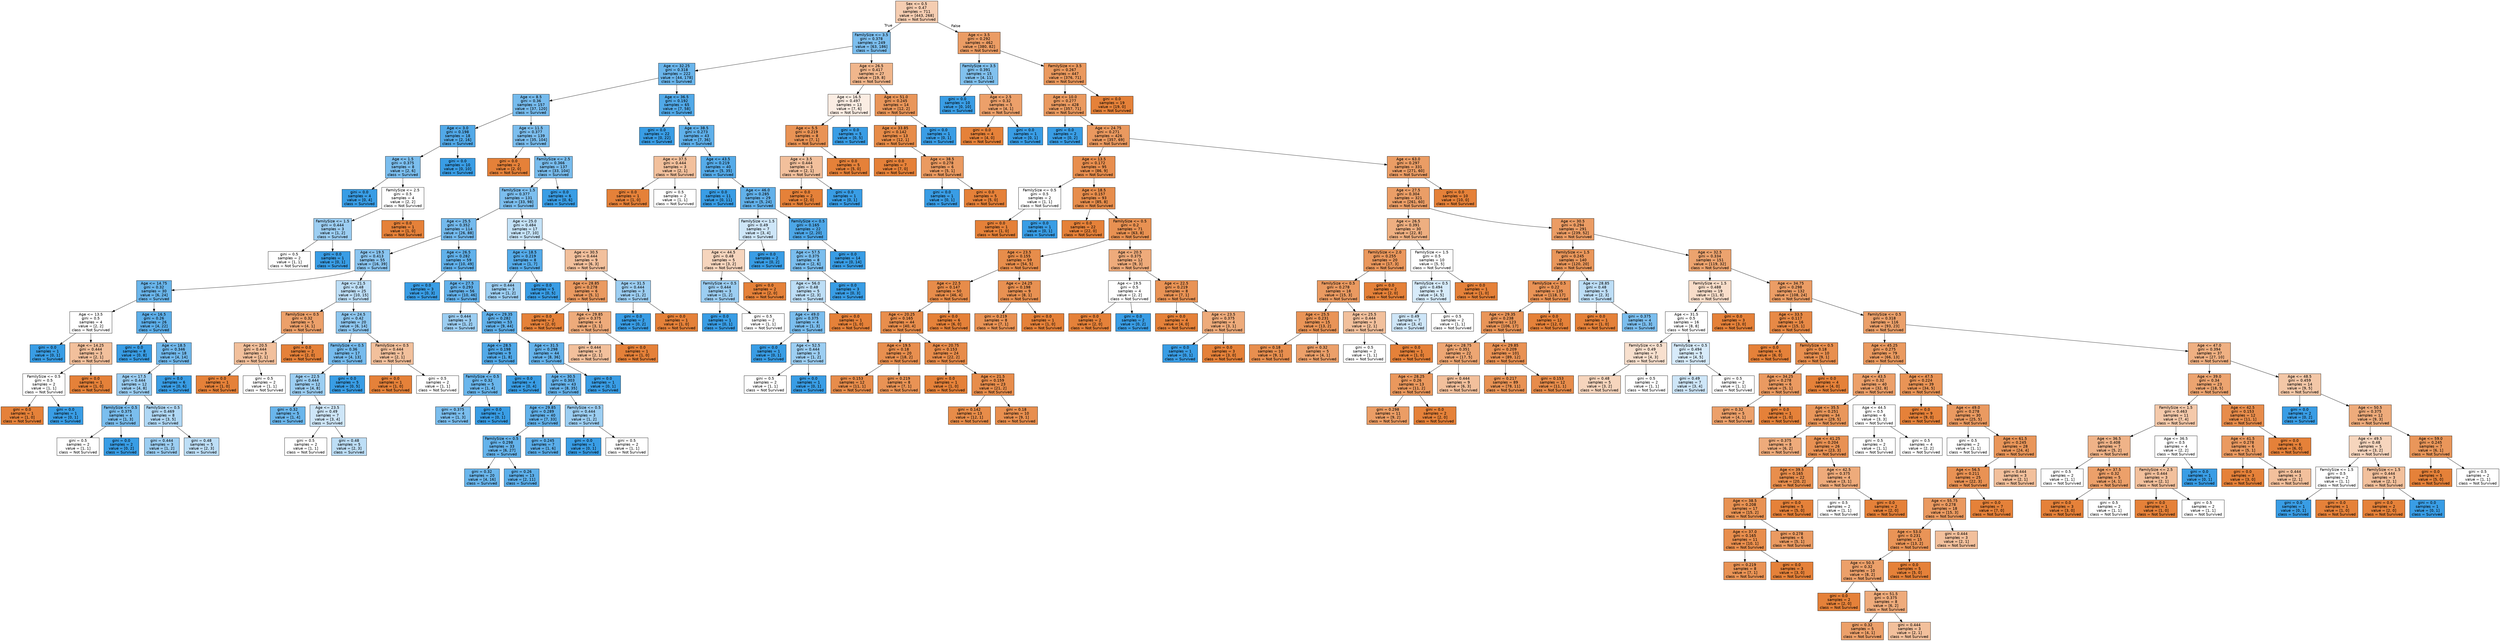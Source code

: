 digraph Tree {
node [shape=box, style="filled", color="black", fontname="helvetica"] ;
edge [fontname="helvetica"] ;
0 [label="Sex <= 0.5\ngini = 0.47\nsamples = 711\nvalue = [443, 268]\nclass = Not Survived", fillcolor="#f5cdb1"] ;
1 [label="FamilySize <= 3.5\ngini = 0.378\nsamples = 249\nvalue = [63, 186]\nclass = Survived", fillcolor="#7cbeee"] ;
0 -> 1 [labeldistance=2.5, labelangle=45, headlabel="True"] ;
2 [label="Age <= 32.25\ngini = 0.318\nsamples = 222\nvalue = [44, 178]\nclass = Survived", fillcolor="#6ab5eb"] ;
1 -> 2 ;
3 [label="Age <= 8.5\ngini = 0.36\nsamples = 157\nvalue = [37, 120]\nclass = Survived", fillcolor="#76bbed"] ;
2 -> 3 ;
4 [label="Age <= 3.0\ngini = 0.198\nsamples = 18\nvalue = [2, 16]\nclass = Survived", fillcolor="#52a9e8"] ;
3 -> 4 ;
5 [label="Age <= 1.5\ngini = 0.375\nsamples = 8\nvalue = [2, 6]\nclass = Survived", fillcolor="#7bbeee"] ;
4 -> 5 ;
6 [label="gini = 0.0\nsamples = 4\nvalue = [0, 4]\nclass = Survived", fillcolor="#399de5"] ;
5 -> 6 ;
7 [label="FamilySize <= 2.5\ngini = 0.5\nsamples = 4\nvalue = [2, 2]\nclass = Not Survived", fillcolor="#ffffff"] ;
5 -> 7 ;
8 [label="FamilySize <= 1.5\ngini = 0.444\nsamples = 3\nvalue = [1, 2]\nclass = Survived", fillcolor="#9ccef2"] ;
7 -> 8 ;
9 [label="gini = 0.5\nsamples = 2\nvalue = [1, 1]\nclass = Not Survived", fillcolor="#ffffff"] ;
8 -> 9 ;
10 [label="gini = 0.0\nsamples = 1\nvalue = [0, 1]\nclass = Survived", fillcolor="#399de5"] ;
8 -> 10 ;
11 [label="gini = 0.0\nsamples = 1\nvalue = [1, 0]\nclass = Not Survived", fillcolor="#e58139"] ;
7 -> 11 ;
12 [label="gini = 0.0\nsamples = 10\nvalue = [0, 10]\nclass = Survived", fillcolor="#399de5"] ;
4 -> 12 ;
13 [label="Age <= 11.5\ngini = 0.377\nsamples = 139\nvalue = [35, 104]\nclass = Survived", fillcolor="#7cbeee"] ;
3 -> 13 ;
14 [label="gini = 0.0\nsamples = 2\nvalue = [2, 0]\nclass = Not Survived", fillcolor="#e58139"] ;
13 -> 14 ;
15 [label="FamilySize <= 2.5\ngini = 0.366\nsamples = 137\nvalue = [33, 104]\nclass = Survived", fillcolor="#78bced"] ;
13 -> 15 ;
16 [label="FamilySize <= 1.5\ngini = 0.377\nsamples = 131\nvalue = [33, 98]\nclass = Survived", fillcolor="#7cbeee"] ;
15 -> 16 ;
17 [label="Age <= 25.5\ngini = 0.352\nsamples = 114\nvalue = [26, 88]\nclass = Survived", fillcolor="#74baed"] ;
16 -> 17 ;
18 [label="Age <= 19.5\ngini = 0.413\nsamples = 55\nvalue = [16, 39]\nclass = Survived", fillcolor="#8ac5f0"] ;
17 -> 18 ;
19 [label="Age <= 14.75\ngini = 0.32\nsamples = 30\nvalue = [6, 24]\nclass = Survived", fillcolor="#6ab6ec"] ;
18 -> 19 ;
20 [label="Age <= 13.5\ngini = 0.5\nsamples = 4\nvalue = [2, 2]\nclass = Not Survived", fillcolor="#ffffff"] ;
19 -> 20 ;
21 [label="gini = 0.0\nsamples = 1\nvalue = [0, 1]\nclass = Survived", fillcolor="#399de5"] ;
20 -> 21 ;
22 [label="Age <= 14.25\ngini = 0.444\nsamples = 3\nvalue = [2, 1]\nclass = Not Survived", fillcolor="#f2c09c"] ;
20 -> 22 ;
23 [label="FamilySize <= 0.5\ngini = 0.5\nsamples = 2\nvalue = [1, 1]\nclass = Not Survived", fillcolor="#ffffff"] ;
22 -> 23 ;
24 [label="gini = 0.0\nsamples = 1\nvalue = [1, 0]\nclass = Not Survived", fillcolor="#e58139"] ;
23 -> 24 ;
25 [label="gini = 0.0\nsamples = 1\nvalue = [0, 1]\nclass = Survived", fillcolor="#399de5"] ;
23 -> 25 ;
26 [label="gini = 0.0\nsamples = 1\nvalue = [1, 0]\nclass = Not Survived", fillcolor="#e58139"] ;
22 -> 26 ;
27 [label="Age <= 16.5\ngini = 0.26\nsamples = 26\nvalue = [4, 22]\nclass = Survived", fillcolor="#5dafea"] ;
19 -> 27 ;
28 [label="gini = 0.0\nsamples = 8\nvalue = [0, 8]\nclass = Survived", fillcolor="#399de5"] ;
27 -> 28 ;
29 [label="Age <= 18.5\ngini = 0.346\nsamples = 18\nvalue = [4, 14]\nclass = Survived", fillcolor="#72b9ec"] ;
27 -> 29 ;
30 [label="Age <= 17.5\ngini = 0.444\nsamples = 12\nvalue = [4, 8]\nclass = Survived", fillcolor="#9ccef2"] ;
29 -> 30 ;
31 [label="FamilySize <= 0.5\ngini = 0.375\nsamples = 4\nvalue = [1, 3]\nclass = Survived", fillcolor="#7bbeee"] ;
30 -> 31 ;
32 [label="gini = 0.5\nsamples = 2\nvalue = [1, 1]\nclass = Not Survived", fillcolor="#ffffff"] ;
31 -> 32 ;
33 [label="gini = 0.0\nsamples = 2\nvalue = [0, 2]\nclass = Survived", fillcolor="#399de5"] ;
31 -> 33 ;
34 [label="FamilySize <= 0.5\ngini = 0.469\nsamples = 8\nvalue = [3, 5]\nclass = Survived", fillcolor="#b0d8f5"] ;
30 -> 34 ;
35 [label="gini = 0.444\nsamples = 3\nvalue = [1, 2]\nclass = Survived", fillcolor="#9ccef2"] ;
34 -> 35 ;
36 [label="gini = 0.48\nsamples = 5\nvalue = [2, 3]\nclass = Survived", fillcolor="#bddef6"] ;
34 -> 36 ;
37 [label="gini = 0.0\nsamples = 6\nvalue = [0, 6]\nclass = Survived", fillcolor="#399de5"] ;
29 -> 37 ;
38 [label="Age <= 21.5\ngini = 0.48\nsamples = 25\nvalue = [10, 15]\nclass = Survived", fillcolor="#bddef6"] ;
18 -> 38 ;
39 [label="FamilySize <= 0.5\ngini = 0.32\nsamples = 5\nvalue = [4, 1]\nclass = Not Survived", fillcolor="#eca06a"] ;
38 -> 39 ;
40 [label="Age <= 20.5\ngini = 0.444\nsamples = 3\nvalue = [2, 1]\nclass = Not Survived", fillcolor="#f2c09c"] ;
39 -> 40 ;
41 [label="gini = 0.0\nsamples = 1\nvalue = [1, 0]\nclass = Not Survived", fillcolor="#e58139"] ;
40 -> 41 ;
42 [label="gini = 0.5\nsamples = 2\nvalue = [1, 1]\nclass = Not Survived", fillcolor="#ffffff"] ;
40 -> 42 ;
43 [label="gini = 0.0\nsamples = 2\nvalue = [2, 0]\nclass = Not Survived", fillcolor="#e58139"] ;
39 -> 43 ;
44 [label="Age <= 24.5\ngini = 0.42\nsamples = 20\nvalue = [6, 14]\nclass = Survived", fillcolor="#8ec7f0"] ;
38 -> 44 ;
45 [label="FamilySize <= 0.5\ngini = 0.36\nsamples = 17\nvalue = [4, 13]\nclass = Survived", fillcolor="#76bbed"] ;
44 -> 45 ;
46 [label="Age <= 22.5\ngini = 0.444\nsamples = 12\nvalue = [4, 8]\nclass = Survived", fillcolor="#9ccef2"] ;
45 -> 46 ;
47 [label="gini = 0.32\nsamples = 5\nvalue = [1, 4]\nclass = Survived", fillcolor="#6ab6ec"] ;
46 -> 47 ;
48 [label="Age <= 23.5\ngini = 0.49\nsamples = 7\nvalue = [3, 4]\nclass = Survived", fillcolor="#cee6f8"] ;
46 -> 48 ;
49 [label="gini = 0.5\nsamples = 2\nvalue = [1, 1]\nclass = Not Survived", fillcolor="#ffffff"] ;
48 -> 49 ;
50 [label="gini = 0.48\nsamples = 5\nvalue = [2, 3]\nclass = Survived", fillcolor="#bddef6"] ;
48 -> 50 ;
51 [label="gini = 0.0\nsamples = 5\nvalue = [0, 5]\nclass = Survived", fillcolor="#399de5"] ;
45 -> 51 ;
52 [label="FamilySize <= 0.5\ngini = 0.444\nsamples = 3\nvalue = [2, 1]\nclass = Not Survived", fillcolor="#f2c09c"] ;
44 -> 52 ;
53 [label="gini = 0.0\nsamples = 1\nvalue = [1, 0]\nclass = Not Survived", fillcolor="#e58139"] ;
52 -> 53 ;
54 [label="gini = 0.5\nsamples = 2\nvalue = [1, 1]\nclass = Not Survived", fillcolor="#ffffff"] ;
52 -> 54 ;
55 [label="Age <= 26.5\ngini = 0.282\nsamples = 59\nvalue = [10, 49]\nclass = Survived", fillcolor="#61b1ea"] ;
17 -> 55 ;
56 [label="gini = 0.0\nsamples = 3\nvalue = [0, 3]\nclass = Survived", fillcolor="#399de5"] ;
55 -> 56 ;
57 [label="Age <= 27.5\ngini = 0.293\nsamples = 56\nvalue = [10, 46]\nclass = Survived", fillcolor="#64b2eb"] ;
55 -> 57 ;
58 [label="gini = 0.444\nsamples = 3\nvalue = [1, 2]\nclass = Survived", fillcolor="#9ccef2"] ;
57 -> 58 ;
59 [label="Age <= 29.35\ngini = 0.282\nsamples = 53\nvalue = [9, 44]\nclass = Survived", fillcolor="#61b1ea"] ;
57 -> 59 ;
60 [label="Age <= 28.5\ngini = 0.198\nsamples = 9\nvalue = [1, 8]\nclass = Survived", fillcolor="#52a9e8"] ;
59 -> 60 ;
61 [label="FamilySize <= 0.5\ngini = 0.32\nsamples = 5\nvalue = [1, 4]\nclass = Survived", fillcolor="#6ab6ec"] ;
60 -> 61 ;
62 [label="gini = 0.375\nsamples = 4\nvalue = [1, 3]\nclass = Survived", fillcolor="#7bbeee"] ;
61 -> 62 ;
63 [label="gini = 0.0\nsamples = 1\nvalue = [0, 1]\nclass = Survived", fillcolor="#399de5"] ;
61 -> 63 ;
64 [label="gini = 0.0\nsamples = 4\nvalue = [0, 4]\nclass = Survived", fillcolor="#399de5"] ;
60 -> 64 ;
65 [label="Age <= 31.5\ngini = 0.298\nsamples = 44\nvalue = [8, 36]\nclass = Survived", fillcolor="#65b3eb"] ;
59 -> 65 ;
66 [label="Age <= 30.5\ngini = 0.303\nsamples = 43\nvalue = [8, 35]\nclass = Survived", fillcolor="#66b3eb"] ;
65 -> 66 ;
67 [label="Age <= 29.85\ngini = 0.289\nsamples = 40\nvalue = [7, 33]\nclass = Survived", fillcolor="#63b2eb"] ;
66 -> 67 ;
68 [label="FamilySize <= 0.5\ngini = 0.298\nsamples = 33\nvalue = [6, 27]\nclass = Survived", fillcolor="#65b3eb"] ;
67 -> 68 ;
69 [label="gini = 0.32\nsamples = 20\nvalue = [4, 16]\nclass = Survived", fillcolor="#6ab6ec"] ;
68 -> 69 ;
70 [label="gini = 0.26\nsamples = 13\nvalue = [2, 11]\nclass = Survived", fillcolor="#5dafea"] ;
68 -> 70 ;
71 [label="gini = 0.245\nsamples = 7\nvalue = [1, 6]\nclass = Survived", fillcolor="#5aade9"] ;
67 -> 71 ;
72 [label="FamilySize <= 0.5\ngini = 0.444\nsamples = 3\nvalue = [1, 2]\nclass = Survived", fillcolor="#9ccef2"] ;
66 -> 72 ;
73 [label="gini = 0.0\nsamples = 1\nvalue = [0, 1]\nclass = Survived", fillcolor="#399de5"] ;
72 -> 73 ;
74 [label="gini = 0.5\nsamples = 2\nvalue = [1, 1]\nclass = Not Survived", fillcolor="#ffffff"] ;
72 -> 74 ;
75 [label="gini = 0.0\nsamples = 1\nvalue = [0, 1]\nclass = Survived", fillcolor="#399de5"] ;
65 -> 75 ;
76 [label="Age <= 25.0\ngini = 0.484\nsamples = 17\nvalue = [7, 10]\nclass = Survived", fillcolor="#c4e2f7"] ;
16 -> 76 ;
77 [label="Age <= 18.5\ngini = 0.219\nsamples = 8\nvalue = [1, 7]\nclass = Survived", fillcolor="#55abe9"] ;
76 -> 77 ;
78 [label="gini = 0.444\nsamples = 3\nvalue = [1, 2]\nclass = Survived", fillcolor="#9ccef2"] ;
77 -> 78 ;
79 [label="gini = 0.0\nsamples = 5\nvalue = [0, 5]\nclass = Survived", fillcolor="#399de5"] ;
77 -> 79 ;
80 [label="Age <= 30.5\ngini = 0.444\nsamples = 9\nvalue = [6, 3]\nclass = Not Survived", fillcolor="#f2c09c"] ;
76 -> 80 ;
81 [label="Age <= 28.85\ngini = 0.278\nsamples = 6\nvalue = [5, 1]\nclass = Not Survived", fillcolor="#ea9a61"] ;
80 -> 81 ;
82 [label="gini = 0.0\nsamples = 2\nvalue = [2, 0]\nclass = Not Survived", fillcolor="#e58139"] ;
81 -> 82 ;
83 [label="Age <= 29.85\ngini = 0.375\nsamples = 4\nvalue = [3, 1]\nclass = Not Survived", fillcolor="#eeab7b"] ;
81 -> 83 ;
84 [label="gini = 0.444\nsamples = 3\nvalue = [2, 1]\nclass = Not Survived", fillcolor="#f2c09c"] ;
83 -> 84 ;
85 [label="gini = 0.0\nsamples = 1\nvalue = [1, 0]\nclass = Not Survived", fillcolor="#e58139"] ;
83 -> 85 ;
86 [label="Age <= 31.5\ngini = 0.444\nsamples = 3\nvalue = [1, 2]\nclass = Survived", fillcolor="#9ccef2"] ;
80 -> 86 ;
87 [label="gini = 0.0\nsamples = 2\nvalue = [0, 2]\nclass = Survived", fillcolor="#399de5"] ;
86 -> 87 ;
88 [label="gini = 0.0\nsamples = 1\nvalue = [1, 0]\nclass = Not Survived", fillcolor="#e58139"] ;
86 -> 88 ;
89 [label="gini = 0.0\nsamples = 6\nvalue = [0, 6]\nclass = Survived", fillcolor="#399de5"] ;
15 -> 89 ;
90 [label="Age <= 36.5\ngini = 0.192\nsamples = 65\nvalue = [7, 58]\nclass = Survived", fillcolor="#51a9e8"] ;
2 -> 90 ;
91 [label="gini = 0.0\nsamples = 22\nvalue = [0, 22]\nclass = Survived", fillcolor="#399de5"] ;
90 -> 91 ;
92 [label="Age <= 38.5\ngini = 0.273\nsamples = 43\nvalue = [7, 36]\nclass = Survived", fillcolor="#5fb0ea"] ;
90 -> 92 ;
93 [label="Age <= 37.5\ngini = 0.444\nsamples = 3\nvalue = [2, 1]\nclass = Not Survived", fillcolor="#f2c09c"] ;
92 -> 93 ;
94 [label="gini = 0.0\nsamples = 1\nvalue = [1, 0]\nclass = Not Survived", fillcolor="#e58139"] ;
93 -> 94 ;
95 [label="gini = 0.5\nsamples = 2\nvalue = [1, 1]\nclass = Not Survived", fillcolor="#ffffff"] ;
93 -> 95 ;
96 [label="Age <= 43.5\ngini = 0.219\nsamples = 40\nvalue = [5, 35]\nclass = Survived", fillcolor="#55abe9"] ;
92 -> 96 ;
97 [label="gini = 0.0\nsamples = 11\nvalue = [0, 11]\nclass = Survived", fillcolor="#399de5"] ;
96 -> 97 ;
98 [label="Age <= 46.0\ngini = 0.285\nsamples = 29\nvalue = [5, 24]\nclass = Survived", fillcolor="#62b1ea"] ;
96 -> 98 ;
99 [label="FamilySize <= 1.5\ngini = 0.49\nsamples = 7\nvalue = [3, 4]\nclass = Survived", fillcolor="#cee6f8"] ;
98 -> 99 ;
100 [label="Age <= 44.5\ngini = 0.48\nsamples = 5\nvalue = [3, 2]\nclass = Not Survived", fillcolor="#f6d5bd"] ;
99 -> 100 ;
101 [label="FamilySize <= 0.5\ngini = 0.444\nsamples = 3\nvalue = [1, 2]\nclass = Survived", fillcolor="#9ccef2"] ;
100 -> 101 ;
102 [label="gini = 0.0\nsamples = 1\nvalue = [0, 1]\nclass = Survived", fillcolor="#399de5"] ;
101 -> 102 ;
103 [label="gini = 0.5\nsamples = 2\nvalue = [1, 1]\nclass = Not Survived", fillcolor="#ffffff"] ;
101 -> 103 ;
104 [label="gini = 0.0\nsamples = 2\nvalue = [2, 0]\nclass = Not Survived", fillcolor="#e58139"] ;
100 -> 104 ;
105 [label="gini = 0.0\nsamples = 2\nvalue = [0, 2]\nclass = Survived", fillcolor="#399de5"] ;
99 -> 105 ;
106 [label="FamilySize <= 0.5\ngini = 0.165\nsamples = 22\nvalue = [2, 20]\nclass = Survived", fillcolor="#4da7e8"] ;
98 -> 106 ;
107 [label="Age <= 57.5\ngini = 0.375\nsamples = 8\nvalue = [2, 6]\nclass = Survived", fillcolor="#7bbeee"] ;
106 -> 107 ;
108 [label="Age <= 56.0\ngini = 0.48\nsamples = 5\nvalue = [2, 3]\nclass = Survived", fillcolor="#bddef6"] ;
107 -> 108 ;
109 [label="Age <= 49.0\ngini = 0.375\nsamples = 4\nvalue = [1, 3]\nclass = Survived", fillcolor="#7bbeee"] ;
108 -> 109 ;
110 [label="gini = 0.0\nsamples = 1\nvalue = [0, 1]\nclass = Survived", fillcolor="#399de5"] ;
109 -> 110 ;
111 [label="Age <= 52.5\ngini = 0.444\nsamples = 3\nvalue = [1, 2]\nclass = Survived", fillcolor="#9ccef2"] ;
109 -> 111 ;
112 [label="gini = 0.5\nsamples = 2\nvalue = [1, 1]\nclass = Not Survived", fillcolor="#ffffff"] ;
111 -> 112 ;
113 [label="gini = 0.0\nsamples = 1\nvalue = [0, 1]\nclass = Survived", fillcolor="#399de5"] ;
111 -> 113 ;
114 [label="gini = 0.0\nsamples = 1\nvalue = [1, 0]\nclass = Not Survived", fillcolor="#e58139"] ;
108 -> 114 ;
115 [label="gini = 0.0\nsamples = 3\nvalue = [0, 3]\nclass = Survived", fillcolor="#399de5"] ;
107 -> 115 ;
116 [label="gini = 0.0\nsamples = 14\nvalue = [0, 14]\nclass = Survived", fillcolor="#399de5"] ;
106 -> 116 ;
117 [label="Age <= 26.5\ngini = 0.417\nsamples = 27\nvalue = [19, 8]\nclass = Not Survived", fillcolor="#f0b68c"] ;
1 -> 117 ;
118 [label="Age <= 16.5\ngini = 0.497\nsamples = 13\nvalue = [7, 6]\nclass = Not Survived", fillcolor="#fbede3"] ;
117 -> 118 ;
119 [label="Age <= 5.5\ngini = 0.219\nsamples = 8\nvalue = [7, 1]\nclass = Not Survived", fillcolor="#e99355"] ;
118 -> 119 ;
120 [label="Age <= 3.5\ngini = 0.444\nsamples = 3\nvalue = [2, 1]\nclass = Not Survived", fillcolor="#f2c09c"] ;
119 -> 120 ;
121 [label="gini = 0.0\nsamples = 2\nvalue = [2, 0]\nclass = Not Survived", fillcolor="#e58139"] ;
120 -> 121 ;
122 [label="gini = 0.0\nsamples = 1\nvalue = [0, 1]\nclass = Survived", fillcolor="#399de5"] ;
120 -> 122 ;
123 [label="gini = 0.0\nsamples = 5\nvalue = [5, 0]\nclass = Not Survived", fillcolor="#e58139"] ;
119 -> 123 ;
124 [label="gini = 0.0\nsamples = 5\nvalue = [0, 5]\nclass = Survived", fillcolor="#399de5"] ;
118 -> 124 ;
125 [label="Age <= 51.0\ngini = 0.245\nsamples = 14\nvalue = [12, 2]\nclass = Not Survived", fillcolor="#e9965a"] ;
117 -> 125 ;
126 [label="Age <= 33.85\ngini = 0.142\nsamples = 13\nvalue = [12, 1]\nclass = Not Survived", fillcolor="#e78c49"] ;
125 -> 126 ;
127 [label="gini = 0.0\nsamples = 7\nvalue = [7, 0]\nclass = Not Survived", fillcolor="#e58139"] ;
126 -> 127 ;
128 [label="Age <= 38.5\ngini = 0.278\nsamples = 6\nvalue = [5, 1]\nclass = Not Survived", fillcolor="#ea9a61"] ;
126 -> 128 ;
129 [label="gini = 0.0\nsamples = 1\nvalue = [0, 1]\nclass = Survived", fillcolor="#399de5"] ;
128 -> 129 ;
130 [label="gini = 0.0\nsamples = 5\nvalue = [5, 0]\nclass = Not Survived", fillcolor="#e58139"] ;
128 -> 130 ;
131 [label="gini = 0.0\nsamples = 1\nvalue = [0, 1]\nclass = Survived", fillcolor="#399de5"] ;
125 -> 131 ;
132 [label="Age <= 3.5\ngini = 0.292\nsamples = 462\nvalue = [380, 82]\nclass = Not Survived", fillcolor="#eb9c64"] ;
0 -> 132 [labeldistance=2.5, labelangle=-45, headlabel="False"] ;
133 [label="FamilySize <= 3.5\ngini = 0.391\nsamples = 15\nvalue = [4, 11]\nclass = Survived", fillcolor="#81c1ee"] ;
132 -> 133 ;
134 [label="gini = 0.0\nsamples = 10\nvalue = [0, 10]\nclass = Survived", fillcolor="#399de5"] ;
133 -> 134 ;
135 [label="Age <= 2.5\ngini = 0.32\nsamples = 5\nvalue = [4, 1]\nclass = Not Survived", fillcolor="#eca06a"] ;
133 -> 135 ;
136 [label="gini = 0.0\nsamples = 4\nvalue = [4, 0]\nclass = Not Survived", fillcolor="#e58139"] ;
135 -> 136 ;
137 [label="gini = 0.0\nsamples = 1\nvalue = [0, 1]\nclass = Survived", fillcolor="#399de5"] ;
135 -> 137 ;
138 [label="FamilySize <= 3.5\ngini = 0.267\nsamples = 447\nvalue = [376, 71]\nclass = Not Survived", fillcolor="#ea995e"] ;
132 -> 138 ;
139 [label="Age <= 10.0\ngini = 0.277\nsamples = 428\nvalue = [357, 71]\nclass = Not Survived", fillcolor="#ea9a60"] ;
138 -> 139 ;
140 [label="gini = 0.0\nsamples = 2\nvalue = [0, 2]\nclass = Survived", fillcolor="#399de5"] ;
139 -> 140 ;
141 [label="Age <= 24.75\ngini = 0.271\nsamples = 426\nvalue = [357, 69]\nclass = Not Survived", fillcolor="#ea995f"] ;
139 -> 141 ;
142 [label="Age <= 13.5\ngini = 0.172\nsamples = 95\nvalue = [86, 9]\nclass = Not Survived", fillcolor="#e88e4e"] ;
141 -> 142 ;
143 [label="FamilySize <= 0.5\ngini = 0.5\nsamples = 2\nvalue = [1, 1]\nclass = Not Survived", fillcolor="#ffffff"] ;
142 -> 143 ;
144 [label="gini = 0.0\nsamples = 1\nvalue = [1, 0]\nclass = Not Survived", fillcolor="#e58139"] ;
143 -> 144 ;
145 [label="gini = 0.0\nsamples = 1\nvalue = [0, 1]\nclass = Survived", fillcolor="#399de5"] ;
143 -> 145 ;
146 [label="Age <= 18.5\ngini = 0.157\nsamples = 93\nvalue = [85, 8]\nclass = Not Survived", fillcolor="#e78d4c"] ;
142 -> 146 ;
147 [label="gini = 0.0\nsamples = 22\nvalue = [22, 0]\nclass = Not Survived", fillcolor="#e58139"] ;
146 -> 147 ;
148 [label="FamilySize <= 0.5\ngini = 0.2\nsamples = 71\nvalue = [63, 8]\nclass = Not Survived", fillcolor="#e89152"] ;
146 -> 148 ;
149 [label="Age <= 23.5\ngini = 0.155\nsamples = 59\nvalue = [54, 5]\nclass = Not Survived", fillcolor="#e78d4b"] ;
148 -> 149 ;
150 [label="Age <= 22.5\ngini = 0.147\nsamples = 50\nvalue = [46, 4]\nclass = Not Survived", fillcolor="#e78c4a"] ;
149 -> 150 ;
151 [label="Age <= 20.25\ngini = 0.165\nsamples = 44\nvalue = [40, 4]\nclass = Not Survived", fillcolor="#e88e4d"] ;
150 -> 151 ;
152 [label="Age <= 19.5\ngini = 0.18\nsamples = 20\nvalue = [18, 2]\nclass = Not Survived", fillcolor="#e88f4f"] ;
151 -> 152 ;
153 [label="gini = 0.153\nsamples = 12\nvalue = [11, 1]\nclass = Not Survived", fillcolor="#e78c4b"] ;
152 -> 153 ;
154 [label="gini = 0.219\nsamples = 8\nvalue = [7, 1]\nclass = Not Survived", fillcolor="#e99355"] ;
152 -> 154 ;
155 [label="Age <= 20.75\ngini = 0.153\nsamples = 24\nvalue = [22, 2]\nclass = Not Survived", fillcolor="#e78c4b"] ;
151 -> 155 ;
156 [label="gini = 0.0\nsamples = 1\nvalue = [1, 0]\nclass = Not Survived", fillcolor="#e58139"] ;
155 -> 156 ;
157 [label="Age <= 21.5\ngini = 0.159\nsamples = 23\nvalue = [21, 2]\nclass = Not Survived", fillcolor="#e78d4c"] ;
155 -> 157 ;
158 [label="gini = 0.142\nsamples = 13\nvalue = [12, 1]\nclass = Not Survived", fillcolor="#e78c49"] ;
157 -> 158 ;
159 [label="gini = 0.18\nsamples = 10\nvalue = [9, 1]\nclass = Not Survived", fillcolor="#e88f4f"] ;
157 -> 159 ;
160 [label="gini = 0.0\nsamples = 6\nvalue = [6, 0]\nclass = Not Survived", fillcolor="#e58139"] ;
150 -> 160 ;
161 [label="Age <= 24.25\ngini = 0.198\nsamples = 9\nvalue = [8, 1]\nclass = Not Survived", fillcolor="#e89152"] ;
149 -> 161 ;
162 [label="gini = 0.219\nsamples = 8\nvalue = [7, 1]\nclass = Not Survived", fillcolor="#e99355"] ;
161 -> 162 ;
163 [label="gini = 0.0\nsamples = 1\nvalue = [1, 0]\nclass = Not Survived", fillcolor="#e58139"] ;
161 -> 163 ;
164 [label="Age <= 20.5\ngini = 0.375\nsamples = 12\nvalue = [9, 3]\nclass = Not Survived", fillcolor="#eeab7b"] ;
148 -> 164 ;
165 [label="Age <= 19.5\ngini = 0.5\nsamples = 4\nvalue = [2, 2]\nclass = Not Survived", fillcolor="#ffffff"] ;
164 -> 165 ;
166 [label="gini = 0.0\nsamples = 2\nvalue = [2, 0]\nclass = Not Survived", fillcolor="#e58139"] ;
165 -> 166 ;
167 [label="gini = 0.0\nsamples = 2\nvalue = [0, 2]\nclass = Survived", fillcolor="#399de5"] ;
165 -> 167 ;
168 [label="Age <= 22.5\ngini = 0.219\nsamples = 8\nvalue = [7, 1]\nclass = Not Survived", fillcolor="#e99355"] ;
164 -> 168 ;
169 [label="gini = 0.0\nsamples = 4\nvalue = [4, 0]\nclass = Not Survived", fillcolor="#e58139"] ;
168 -> 169 ;
170 [label="Age <= 23.5\ngini = 0.375\nsamples = 4\nvalue = [3, 1]\nclass = Not Survived", fillcolor="#eeab7b"] ;
168 -> 170 ;
171 [label="gini = 0.0\nsamples = 1\nvalue = [0, 1]\nclass = Survived", fillcolor="#399de5"] ;
170 -> 171 ;
172 [label="gini = 0.0\nsamples = 3\nvalue = [3, 0]\nclass = Not Survived", fillcolor="#e58139"] ;
170 -> 172 ;
173 [label="Age <= 63.0\ngini = 0.297\nsamples = 331\nvalue = [271, 60]\nclass = Not Survived", fillcolor="#eb9d65"] ;
141 -> 173 ;
174 [label="Age <= 27.5\ngini = 0.304\nsamples = 321\nvalue = [261, 60]\nclass = Not Survived", fillcolor="#eb9e67"] ;
173 -> 174 ;
175 [label="Age <= 26.5\ngini = 0.391\nsamples = 30\nvalue = [22, 8]\nclass = Not Survived", fillcolor="#eeaf81"] ;
174 -> 175 ;
176 [label="FamilySize <= 2.0\ngini = 0.255\nsamples = 20\nvalue = [17, 3]\nclass = Not Survived", fillcolor="#ea975c"] ;
175 -> 176 ;
177 [label="FamilySize <= 0.5\ngini = 0.278\nsamples = 18\nvalue = [15, 3]\nclass = Not Survived", fillcolor="#ea9a61"] ;
176 -> 177 ;
178 [label="Age <= 25.5\ngini = 0.231\nsamples = 15\nvalue = [13, 2]\nclass = Not Survived", fillcolor="#e99457"] ;
177 -> 178 ;
179 [label="gini = 0.18\nsamples = 10\nvalue = [9, 1]\nclass = Not Survived", fillcolor="#e88f4f"] ;
178 -> 179 ;
180 [label="gini = 0.32\nsamples = 5\nvalue = [4, 1]\nclass = Not Survived", fillcolor="#eca06a"] ;
178 -> 180 ;
181 [label="Age <= 25.5\ngini = 0.444\nsamples = 3\nvalue = [2, 1]\nclass = Not Survived", fillcolor="#f2c09c"] ;
177 -> 181 ;
182 [label="gini = 0.5\nsamples = 2\nvalue = [1, 1]\nclass = Not Survived", fillcolor="#ffffff"] ;
181 -> 182 ;
183 [label="gini = 0.0\nsamples = 1\nvalue = [1, 0]\nclass = Not Survived", fillcolor="#e58139"] ;
181 -> 183 ;
184 [label="gini = 0.0\nsamples = 2\nvalue = [2, 0]\nclass = Not Survived", fillcolor="#e58139"] ;
176 -> 184 ;
185 [label="FamilySize <= 1.5\ngini = 0.5\nsamples = 10\nvalue = [5, 5]\nclass = Not Survived", fillcolor="#ffffff"] ;
175 -> 185 ;
186 [label="FamilySize <= 0.5\ngini = 0.494\nsamples = 9\nvalue = [4, 5]\nclass = Survived", fillcolor="#d7ebfa"] ;
185 -> 186 ;
187 [label="gini = 0.49\nsamples = 7\nvalue = [3, 4]\nclass = Survived", fillcolor="#cee6f8"] ;
186 -> 187 ;
188 [label="gini = 0.5\nsamples = 2\nvalue = [1, 1]\nclass = Not Survived", fillcolor="#ffffff"] ;
186 -> 188 ;
189 [label="gini = 0.0\nsamples = 1\nvalue = [1, 0]\nclass = Not Survived", fillcolor="#e58139"] ;
185 -> 189 ;
190 [label="Age <= 30.5\ngini = 0.294\nsamples = 291\nvalue = [239, 52]\nclass = Not Survived", fillcolor="#eb9c64"] ;
174 -> 190 ;
191 [label="FamilySize <= 1.5\ngini = 0.245\nsamples = 140\nvalue = [120, 20]\nclass = Not Survived", fillcolor="#e9965a"] ;
190 -> 191 ;
192 [label="FamilySize <= 0.5\ngini = 0.22\nsamples = 135\nvalue = [118, 17]\nclass = Not Survived", fillcolor="#e99356"] ;
191 -> 192 ;
193 [label="Age <= 29.35\ngini = 0.238\nsamples = 123\nvalue = [106, 17]\nclass = Not Survived", fillcolor="#e99559"] ;
192 -> 193 ;
194 [label="Age <= 28.75\ngini = 0.351\nsamples = 22\nvalue = [17, 5]\nclass = Not Survived", fillcolor="#eda673"] ;
193 -> 194 ;
195 [label="Age <= 28.25\ngini = 0.26\nsamples = 13\nvalue = [11, 2]\nclass = Not Survived", fillcolor="#ea985d"] ;
194 -> 195 ;
196 [label="gini = 0.298\nsamples = 11\nvalue = [9, 2]\nclass = Not Survived", fillcolor="#eb9d65"] ;
195 -> 196 ;
197 [label="gini = 0.0\nsamples = 2\nvalue = [2, 0]\nclass = Not Survived", fillcolor="#e58139"] ;
195 -> 197 ;
198 [label="gini = 0.444\nsamples = 9\nvalue = [6, 3]\nclass = Not Survived", fillcolor="#f2c09c"] ;
194 -> 198 ;
199 [label="Age <= 29.85\ngini = 0.209\nsamples = 101\nvalue = [89, 12]\nclass = Not Survived", fillcolor="#e99254"] ;
193 -> 199 ;
200 [label="gini = 0.217\nsamples = 89\nvalue = [78, 11]\nclass = Not Survived", fillcolor="#e99355"] ;
199 -> 200 ;
201 [label="gini = 0.153\nsamples = 12\nvalue = [11, 1]\nclass = Not Survived", fillcolor="#e78c4b"] ;
199 -> 201 ;
202 [label="gini = 0.0\nsamples = 12\nvalue = [12, 0]\nclass = Not Survived", fillcolor="#e58139"] ;
192 -> 202 ;
203 [label="Age <= 28.85\ngini = 0.48\nsamples = 5\nvalue = [2, 3]\nclass = Survived", fillcolor="#bddef6"] ;
191 -> 203 ;
204 [label="gini = 0.0\nsamples = 1\nvalue = [1, 0]\nclass = Not Survived", fillcolor="#e58139"] ;
203 -> 204 ;
205 [label="gini = 0.375\nsamples = 4\nvalue = [1, 3]\nclass = Survived", fillcolor="#7bbeee"] ;
203 -> 205 ;
206 [label="Age <= 32.5\ngini = 0.334\nsamples = 151\nvalue = [119, 32]\nclass = Not Survived", fillcolor="#eca36e"] ;
190 -> 206 ;
207 [label="FamilySize <= 1.5\ngini = 0.488\nsamples = 19\nvalue = [11, 8]\nclass = Not Survived", fillcolor="#f8ddc9"] ;
206 -> 207 ;
208 [label="Age <= 31.5\ngini = 0.5\nsamples = 16\nvalue = [8, 8]\nclass = Not Survived", fillcolor="#ffffff"] ;
207 -> 208 ;
209 [label="FamilySize <= 0.5\ngini = 0.49\nsamples = 7\nvalue = [4, 3]\nclass = Not Survived", fillcolor="#f8e0ce"] ;
208 -> 209 ;
210 [label="gini = 0.48\nsamples = 5\nvalue = [3, 2]\nclass = Not Survived", fillcolor="#f6d5bd"] ;
209 -> 210 ;
211 [label="gini = 0.5\nsamples = 2\nvalue = [1, 1]\nclass = Not Survived", fillcolor="#ffffff"] ;
209 -> 211 ;
212 [label="FamilySize <= 0.5\ngini = 0.494\nsamples = 9\nvalue = [4, 5]\nclass = Survived", fillcolor="#d7ebfa"] ;
208 -> 212 ;
213 [label="gini = 0.49\nsamples = 7\nvalue = [3, 4]\nclass = Survived", fillcolor="#cee6f8"] ;
212 -> 213 ;
214 [label="gini = 0.5\nsamples = 2\nvalue = [1, 1]\nclass = Not Survived", fillcolor="#ffffff"] ;
212 -> 214 ;
215 [label="gini = 0.0\nsamples = 3\nvalue = [3, 0]\nclass = Not Survived", fillcolor="#e58139"] ;
207 -> 215 ;
216 [label="Age <= 34.75\ngini = 0.298\nsamples = 132\nvalue = [108, 24]\nclass = Not Survived", fillcolor="#eb9d65"] ;
206 -> 216 ;
217 [label="Age <= 33.5\ngini = 0.117\nsamples = 16\nvalue = [15, 1]\nclass = Not Survived", fillcolor="#e78946"] ;
216 -> 217 ;
218 [label="gini = 0.0\nsamples = 6\nvalue = [6, 0]\nclass = Not Survived", fillcolor="#e58139"] ;
217 -> 218 ;
219 [label="FamilySize <= 0.5\ngini = 0.18\nsamples = 10\nvalue = [9, 1]\nclass = Not Survived", fillcolor="#e88f4f"] ;
217 -> 219 ;
220 [label="Age <= 34.25\ngini = 0.278\nsamples = 6\nvalue = [5, 1]\nclass = Not Survived", fillcolor="#ea9a61"] ;
219 -> 220 ;
221 [label="gini = 0.32\nsamples = 5\nvalue = [4, 1]\nclass = Not Survived", fillcolor="#eca06a"] ;
220 -> 221 ;
222 [label="gini = 0.0\nsamples = 1\nvalue = [1, 0]\nclass = Not Survived", fillcolor="#e58139"] ;
220 -> 222 ;
223 [label="gini = 0.0\nsamples = 4\nvalue = [4, 0]\nclass = Not Survived", fillcolor="#e58139"] ;
219 -> 223 ;
224 [label="FamilySize <= 0.5\ngini = 0.318\nsamples = 116\nvalue = [93, 23]\nclass = Not Survived", fillcolor="#eba06a"] ;
216 -> 224 ;
225 [label="Age <= 45.25\ngini = 0.275\nsamples = 79\nvalue = [66, 13]\nclass = Not Survived", fillcolor="#ea9a60"] ;
224 -> 225 ;
226 [label="Age <= 43.5\ngini = 0.32\nsamples = 40\nvalue = [32, 8]\nclass = Not Survived", fillcolor="#eca06a"] ;
225 -> 226 ;
227 [label="Age <= 35.5\ngini = 0.251\nsamples = 34\nvalue = [29, 5]\nclass = Not Survived", fillcolor="#e9975b"] ;
226 -> 227 ;
228 [label="gini = 0.375\nsamples = 8\nvalue = [6, 2]\nclass = Not Survived", fillcolor="#eeab7b"] ;
227 -> 228 ;
229 [label="Age <= 41.25\ngini = 0.204\nsamples = 26\nvalue = [23, 3]\nclass = Not Survived", fillcolor="#e89153"] ;
227 -> 229 ;
230 [label="Age <= 39.5\ngini = 0.165\nsamples = 22\nvalue = [20, 2]\nclass = Not Survived", fillcolor="#e88e4d"] ;
229 -> 230 ;
231 [label="Age <= 38.5\ngini = 0.208\nsamples = 17\nvalue = [15, 2]\nclass = Not Survived", fillcolor="#e89253"] ;
230 -> 231 ;
232 [label="Age <= 37.0\ngini = 0.165\nsamples = 11\nvalue = [10, 1]\nclass = Not Survived", fillcolor="#e88e4d"] ;
231 -> 232 ;
233 [label="gini = 0.219\nsamples = 8\nvalue = [7, 1]\nclass = Not Survived", fillcolor="#e99355"] ;
232 -> 233 ;
234 [label="gini = 0.0\nsamples = 3\nvalue = [3, 0]\nclass = Not Survived", fillcolor="#e58139"] ;
232 -> 234 ;
235 [label="gini = 0.278\nsamples = 6\nvalue = [5, 1]\nclass = Not Survived", fillcolor="#ea9a61"] ;
231 -> 235 ;
236 [label="gini = 0.0\nsamples = 5\nvalue = [5, 0]\nclass = Not Survived", fillcolor="#e58139"] ;
230 -> 236 ;
237 [label="Age <= 42.5\ngini = 0.375\nsamples = 4\nvalue = [3, 1]\nclass = Not Survived", fillcolor="#eeab7b"] ;
229 -> 237 ;
238 [label="gini = 0.5\nsamples = 2\nvalue = [1, 1]\nclass = Not Survived", fillcolor="#ffffff"] ;
237 -> 238 ;
239 [label="gini = 0.0\nsamples = 2\nvalue = [2, 0]\nclass = Not Survived", fillcolor="#e58139"] ;
237 -> 239 ;
240 [label="Age <= 44.5\ngini = 0.5\nsamples = 6\nvalue = [3, 3]\nclass = Not Survived", fillcolor="#ffffff"] ;
226 -> 240 ;
241 [label="gini = 0.5\nsamples = 2\nvalue = [1, 1]\nclass = Not Survived", fillcolor="#ffffff"] ;
240 -> 241 ;
242 [label="gini = 0.5\nsamples = 4\nvalue = [2, 2]\nclass = Not Survived", fillcolor="#ffffff"] ;
240 -> 242 ;
243 [label="Age <= 47.5\ngini = 0.224\nsamples = 39\nvalue = [34, 5]\nclass = Not Survived", fillcolor="#e99456"] ;
225 -> 243 ;
244 [label="gini = 0.0\nsamples = 9\nvalue = [9, 0]\nclass = Not Survived", fillcolor="#e58139"] ;
243 -> 244 ;
245 [label="Age <= 49.0\ngini = 0.278\nsamples = 30\nvalue = [25, 5]\nclass = Not Survived", fillcolor="#ea9a61"] ;
243 -> 245 ;
246 [label="gini = 0.5\nsamples = 2\nvalue = [1, 1]\nclass = Not Survived", fillcolor="#ffffff"] ;
245 -> 246 ;
247 [label="Age <= 61.5\ngini = 0.245\nsamples = 28\nvalue = [24, 4]\nclass = Not Survived", fillcolor="#e9965a"] ;
245 -> 247 ;
248 [label="Age <= 56.5\ngini = 0.211\nsamples = 25\nvalue = [22, 3]\nclass = Not Survived", fillcolor="#e99254"] ;
247 -> 248 ;
249 [label="Age <= 55.75\ngini = 0.278\nsamples = 18\nvalue = [15, 3]\nclass = Not Survived", fillcolor="#ea9a61"] ;
248 -> 249 ;
250 [label="Age <= 53.0\ngini = 0.231\nsamples = 15\nvalue = [13, 2]\nclass = Not Survived", fillcolor="#e99457"] ;
249 -> 250 ;
251 [label="Age <= 50.5\ngini = 0.32\nsamples = 10\nvalue = [8, 2]\nclass = Not Survived", fillcolor="#eca06a"] ;
250 -> 251 ;
252 [label="gini = 0.0\nsamples = 2\nvalue = [2, 0]\nclass = Not Survived", fillcolor="#e58139"] ;
251 -> 252 ;
253 [label="Age <= 51.5\ngini = 0.375\nsamples = 8\nvalue = [6, 2]\nclass = Not Survived", fillcolor="#eeab7b"] ;
251 -> 253 ;
254 [label="gini = 0.32\nsamples = 5\nvalue = [4, 1]\nclass = Not Survived", fillcolor="#eca06a"] ;
253 -> 254 ;
255 [label="gini = 0.444\nsamples = 3\nvalue = [2, 1]\nclass = Not Survived", fillcolor="#f2c09c"] ;
253 -> 255 ;
256 [label="gini = 0.0\nsamples = 5\nvalue = [5, 0]\nclass = Not Survived", fillcolor="#e58139"] ;
250 -> 256 ;
257 [label="gini = 0.444\nsamples = 3\nvalue = [2, 1]\nclass = Not Survived", fillcolor="#f2c09c"] ;
249 -> 257 ;
258 [label="gini = 0.0\nsamples = 7\nvalue = [7, 0]\nclass = Not Survived", fillcolor="#e58139"] ;
248 -> 258 ;
259 [label="gini = 0.444\nsamples = 3\nvalue = [2, 1]\nclass = Not Survived", fillcolor="#f2c09c"] ;
247 -> 259 ;
260 [label="Age <= 47.0\ngini = 0.394\nsamples = 37\nvalue = [27, 10]\nclass = Not Survived", fillcolor="#efb082"] ;
224 -> 260 ;
261 [label="Age <= 39.0\ngini = 0.34\nsamples = 23\nvalue = [18, 5]\nclass = Not Survived", fillcolor="#eca470"] ;
260 -> 261 ;
262 [label="FamilySize <= 1.5\ngini = 0.463\nsamples = 11\nvalue = [7, 4]\nclass = Not Survived", fillcolor="#f4c9aa"] ;
261 -> 262 ;
263 [label="Age <= 36.5\ngini = 0.408\nsamples = 7\nvalue = [5, 2]\nclass = Not Survived", fillcolor="#efb388"] ;
262 -> 263 ;
264 [label="gini = 0.5\nsamples = 2\nvalue = [1, 1]\nclass = Not Survived", fillcolor="#ffffff"] ;
263 -> 264 ;
265 [label="Age <= 37.5\ngini = 0.32\nsamples = 5\nvalue = [4, 1]\nclass = Not Survived", fillcolor="#eca06a"] ;
263 -> 265 ;
266 [label="gini = 0.0\nsamples = 3\nvalue = [3, 0]\nclass = Not Survived", fillcolor="#e58139"] ;
265 -> 266 ;
267 [label="gini = 0.5\nsamples = 2\nvalue = [1, 1]\nclass = Not Survived", fillcolor="#ffffff"] ;
265 -> 267 ;
268 [label="Age <= 36.5\ngini = 0.5\nsamples = 4\nvalue = [2, 2]\nclass = Not Survived", fillcolor="#ffffff"] ;
262 -> 268 ;
269 [label="FamilySize <= 2.5\ngini = 0.444\nsamples = 3\nvalue = [2, 1]\nclass = Not Survived", fillcolor="#f2c09c"] ;
268 -> 269 ;
270 [label="gini = 0.0\nsamples = 1\nvalue = [1, 0]\nclass = Not Survived", fillcolor="#e58139"] ;
269 -> 270 ;
271 [label="gini = 0.5\nsamples = 2\nvalue = [1, 1]\nclass = Not Survived", fillcolor="#ffffff"] ;
269 -> 271 ;
272 [label="gini = 0.0\nsamples = 1\nvalue = [0, 1]\nclass = Survived", fillcolor="#399de5"] ;
268 -> 272 ;
273 [label="Age <= 42.5\ngini = 0.153\nsamples = 12\nvalue = [11, 1]\nclass = Not Survived", fillcolor="#e78c4b"] ;
261 -> 273 ;
274 [label="Age <= 41.5\ngini = 0.278\nsamples = 6\nvalue = [5, 1]\nclass = Not Survived", fillcolor="#ea9a61"] ;
273 -> 274 ;
275 [label="gini = 0.0\nsamples = 3\nvalue = [3, 0]\nclass = Not Survived", fillcolor="#e58139"] ;
274 -> 275 ;
276 [label="gini = 0.444\nsamples = 3\nvalue = [2, 1]\nclass = Not Survived", fillcolor="#f2c09c"] ;
274 -> 276 ;
277 [label="gini = 0.0\nsamples = 6\nvalue = [6, 0]\nclass = Not Survived", fillcolor="#e58139"] ;
273 -> 277 ;
278 [label="Age <= 48.5\ngini = 0.459\nsamples = 14\nvalue = [9, 5]\nclass = Not Survived", fillcolor="#f3c7a7"] ;
260 -> 278 ;
279 [label="gini = 0.0\nsamples = 2\nvalue = [0, 2]\nclass = Survived", fillcolor="#399de5"] ;
278 -> 279 ;
280 [label="Age <= 50.5\ngini = 0.375\nsamples = 12\nvalue = [9, 3]\nclass = Not Survived", fillcolor="#eeab7b"] ;
278 -> 280 ;
281 [label="Age <= 49.5\ngini = 0.48\nsamples = 5\nvalue = [3, 2]\nclass = Not Survived", fillcolor="#f6d5bd"] ;
280 -> 281 ;
282 [label="FamilySize <= 1.5\ngini = 0.5\nsamples = 2\nvalue = [1, 1]\nclass = Not Survived", fillcolor="#ffffff"] ;
281 -> 282 ;
283 [label="gini = 0.0\nsamples = 1\nvalue = [0, 1]\nclass = Survived", fillcolor="#399de5"] ;
282 -> 283 ;
284 [label="gini = 0.0\nsamples = 1\nvalue = [1, 0]\nclass = Not Survived", fillcolor="#e58139"] ;
282 -> 284 ;
285 [label="FamilySize <= 1.5\ngini = 0.444\nsamples = 3\nvalue = [2, 1]\nclass = Not Survived", fillcolor="#f2c09c"] ;
281 -> 285 ;
286 [label="gini = 0.0\nsamples = 2\nvalue = [2, 0]\nclass = Not Survived", fillcolor="#e58139"] ;
285 -> 286 ;
287 [label="gini = 0.0\nsamples = 1\nvalue = [0, 1]\nclass = Survived", fillcolor="#399de5"] ;
285 -> 287 ;
288 [label="Age <= 59.0\ngini = 0.245\nsamples = 7\nvalue = [6, 1]\nclass = Not Survived", fillcolor="#e9965a"] ;
280 -> 288 ;
289 [label="gini = 0.0\nsamples = 5\nvalue = [5, 0]\nclass = Not Survived", fillcolor="#e58139"] ;
288 -> 289 ;
290 [label="gini = 0.5\nsamples = 2\nvalue = [1, 1]\nclass = Not Survived", fillcolor="#ffffff"] ;
288 -> 290 ;
291 [label="gini = 0.0\nsamples = 10\nvalue = [10, 0]\nclass = Not Survived", fillcolor="#e58139"] ;
173 -> 291 ;
292 [label="gini = 0.0\nsamples = 19\nvalue = [19, 0]\nclass = Not Survived", fillcolor="#e58139"] ;
138 -> 292 ;
}